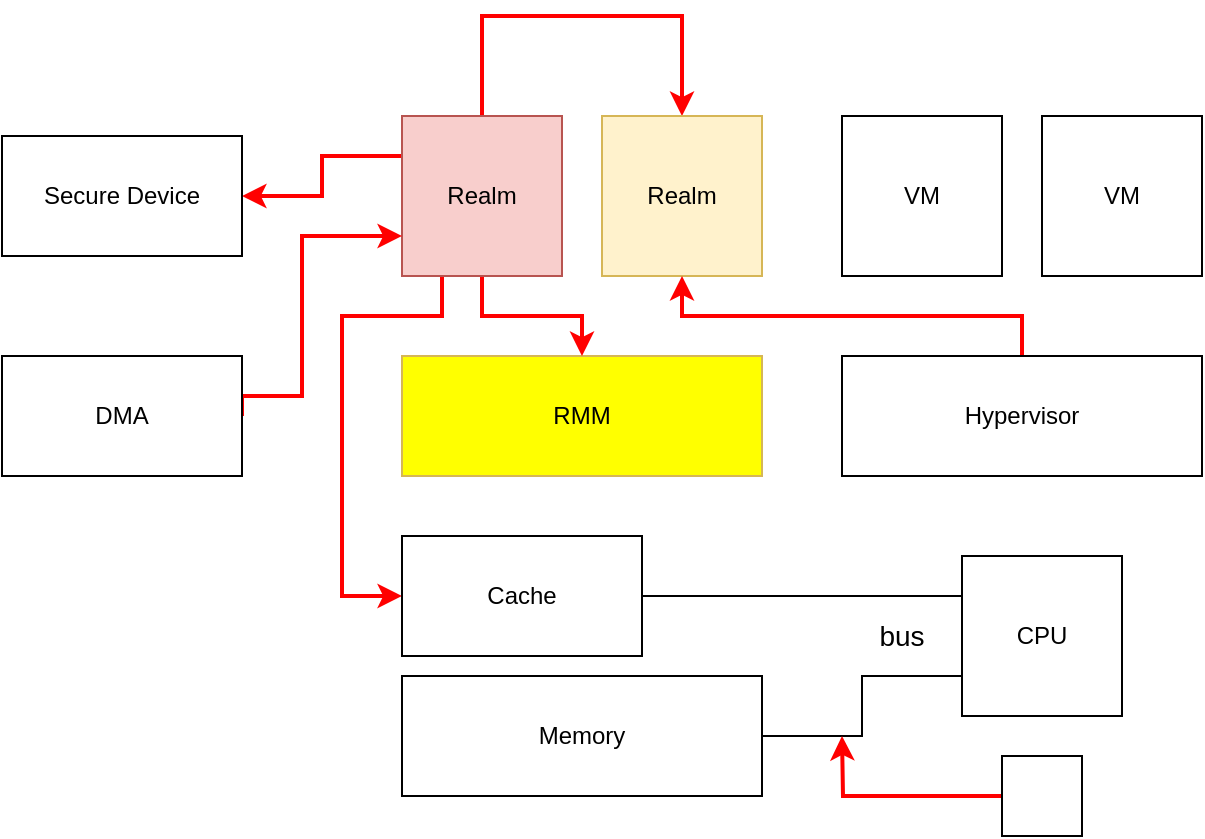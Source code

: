 <mxfile version="20.2.3" type="github">
  <diagram id="98dI7QOUpAn8m7V0Bijq" name="第 1 页">
    <mxGraphModel dx="864" dy="535" grid="1" gridSize="10" guides="1" tooltips="1" connect="1" arrows="1" fold="1" page="1" pageScale="1" pageWidth="1200" pageHeight="1920" math="0" shadow="0">
      <root>
        <mxCell id="0" />
        <mxCell id="1" parent="0" />
        <mxCell id="MqpAd7KmgEAV98KqG5_A-1" value="RMM" style="rounded=0;whiteSpace=wrap;html=1;fillColor=#FFFF00;strokeColor=#d6b656;gradientColor=none;" parent="1" vertex="1">
          <mxGeometry x="480" y="530" width="180" height="60" as="geometry" />
        </mxCell>
        <mxCell id="3dAunr9FUed9OEYbS_AE-15" style="edgeStyle=orthogonalEdgeStyle;rounded=0;orthogonalLoop=1;jettySize=auto;html=1;exitX=0;exitY=0.25;exitDx=0;exitDy=0;entryX=1;entryY=0.5;entryDx=0;entryDy=0;fontSize=14;endArrow=classic;endFill=1;strokeColor=#FF0000;strokeWidth=2;" edge="1" parent="1" source="MqpAd7KmgEAV98KqG5_A-6" target="MqpAd7KmgEAV98KqG5_A-14">
          <mxGeometry relative="1" as="geometry" />
        </mxCell>
        <mxCell id="3dAunr9FUed9OEYbS_AE-17" style="edgeStyle=orthogonalEdgeStyle;rounded=0;orthogonalLoop=1;jettySize=auto;html=1;exitX=0.5;exitY=0;exitDx=0;exitDy=0;entryX=0.5;entryY=0;entryDx=0;entryDy=0;fontSize=14;endArrow=classic;endFill=1;strokeColor=#FF0000;strokeWidth=2;" edge="1" parent="1" source="MqpAd7KmgEAV98KqG5_A-6" target="3dAunr9FUed9OEYbS_AE-1">
          <mxGeometry relative="1" as="geometry">
            <Array as="points">
              <mxPoint x="520" y="360" />
              <mxPoint x="620" y="360" />
            </Array>
          </mxGeometry>
        </mxCell>
        <mxCell id="3dAunr9FUed9OEYbS_AE-18" style="edgeStyle=orthogonalEdgeStyle;rounded=0;orthogonalLoop=1;jettySize=auto;html=1;exitX=0.5;exitY=1;exitDx=0;exitDy=0;entryX=0.5;entryY=0;entryDx=0;entryDy=0;fontSize=14;endArrow=classic;endFill=1;strokeColor=#FF0000;strokeWidth=2;" edge="1" parent="1" source="MqpAd7KmgEAV98KqG5_A-6" target="MqpAd7KmgEAV98KqG5_A-1">
          <mxGeometry relative="1" as="geometry" />
        </mxCell>
        <mxCell id="3dAunr9FUed9OEYbS_AE-20" style="edgeStyle=orthogonalEdgeStyle;rounded=0;orthogonalLoop=1;jettySize=auto;html=1;exitX=0.25;exitY=1;exitDx=0;exitDy=0;entryX=0;entryY=0.5;entryDx=0;entryDy=0;fontSize=14;endArrow=classic;endFill=1;strokeColor=#FF0000;strokeWidth=2;" edge="1" parent="1" source="MqpAd7KmgEAV98KqG5_A-6" target="MqpAd7KmgEAV98KqG5_A-10">
          <mxGeometry relative="1" as="geometry">
            <Array as="points">
              <mxPoint x="500" y="510" />
              <mxPoint x="450" y="510" />
              <mxPoint x="450" y="650" />
            </Array>
          </mxGeometry>
        </mxCell>
        <mxCell id="MqpAd7KmgEAV98KqG5_A-6" value="Realm" style="whiteSpace=wrap;html=1;aspect=fixed;fillColor=#f8cecc;strokeColor=#b85450;" parent="1" vertex="1">
          <mxGeometry x="480" y="410" width="80" height="80" as="geometry" />
        </mxCell>
        <mxCell id="3dAunr9FUed9OEYbS_AE-7" style="edgeStyle=orthogonalEdgeStyle;rounded=0;orthogonalLoop=1;jettySize=auto;html=1;exitX=0;exitY=0.75;exitDx=0;exitDy=0;entryX=1;entryY=0.5;entryDx=0;entryDy=0;endArrow=none;endFill=0;" edge="1" parent="1" source="MqpAd7KmgEAV98KqG5_A-9" target="MqpAd7KmgEAV98KqG5_A-11">
          <mxGeometry relative="1" as="geometry" />
        </mxCell>
        <mxCell id="3dAunr9FUed9OEYbS_AE-10" style="edgeStyle=orthogonalEdgeStyle;rounded=0;orthogonalLoop=1;jettySize=auto;html=1;exitX=0;exitY=0.25;exitDx=0;exitDy=0;entryX=1;entryY=0.5;entryDx=0;entryDy=0;endArrow=none;endFill=0;" edge="1" parent="1" source="MqpAd7KmgEAV98KqG5_A-9" target="MqpAd7KmgEAV98KqG5_A-10">
          <mxGeometry relative="1" as="geometry" />
        </mxCell>
        <mxCell id="MqpAd7KmgEAV98KqG5_A-9" value="CPU" style="whiteSpace=wrap;html=1;aspect=fixed;" parent="1" vertex="1">
          <mxGeometry x="760" y="630" width="80" height="80" as="geometry" />
        </mxCell>
        <mxCell id="MqpAd7KmgEAV98KqG5_A-10" value="Cache" style="rounded=0;whiteSpace=wrap;html=1;" parent="1" vertex="1">
          <mxGeometry x="480" y="620" width="120" height="60" as="geometry" />
        </mxCell>
        <mxCell id="MqpAd7KmgEAV98KqG5_A-11" value="Memory" style="rounded=0;whiteSpace=wrap;html=1;" parent="1" vertex="1">
          <mxGeometry x="480" y="690" width="180" height="60" as="geometry" />
        </mxCell>
        <mxCell id="3dAunr9FUed9OEYbS_AE-14" style="edgeStyle=orthogonalEdgeStyle;rounded=0;orthogonalLoop=1;jettySize=auto;html=1;exitX=1;exitY=0.5;exitDx=0;exitDy=0;entryX=0;entryY=0.75;entryDx=0;entryDy=0;fontSize=14;endArrow=classic;endFill=1;strokeColor=#FF0000;strokeWidth=2;" edge="1" parent="1" source="MqpAd7KmgEAV98KqG5_A-12" target="MqpAd7KmgEAV98KqG5_A-6">
          <mxGeometry relative="1" as="geometry">
            <Array as="points">
              <mxPoint x="430" y="550" />
              <mxPoint x="430" y="470" />
            </Array>
          </mxGeometry>
        </mxCell>
        <mxCell id="MqpAd7KmgEAV98KqG5_A-12" value="DMA" style="rounded=0;whiteSpace=wrap;html=1;" parent="1" vertex="1">
          <mxGeometry x="280" y="530" width="120" height="60" as="geometry" />
        </mxCell>
        <mxCell id="MqpAd7KmgEAV98KqG5_A-14" value="Secure Device" style="rounded=0;whiteSpace=wrap;html=1;" parent="1" vertex="1">
          <mxGeometry x="280" y="420" width="120" height="60" as="geometry" />
        </mxCell>
        <mxCell id="3dAunr9FUed9OEYbS_AE-1" value="Realm" style="whiteSpace=wrap;html=1;aspect=fixed;fillColor=#fff2cc;strokeColor=#d6b656;" vertex="1" parent="1">
          <mxGeometry x="580" y="410" width="80" height="80" as="geometry" />
        </mxCell>
        <mxCell id="3dAunr9FUed9OEYbS_AE-19" style="edgeStyle=orthogonalEdgeStyle;rounded=0;orthogonalLoop=1;jettySize=auto;html=1;exitX=0.5;exitY=0;exitDx=0;exitDy=0;entryX=0.5;entryY=1;entryDx=0;entryDy=0;fontSize=14;endArrow=classic;endFill=1;strokeColor=#FF0000;strokeWidth=2;" edge="1" parent="1" source="3dAunr9FUed9OEYbS_AE-2" target="3dAunr9FUed9OEYbS_AE-1">
          <mxGeometry relative="1" as="geometry" />
        </mxCell>
        <mxCell id="3dAunr9FUed9OEYbS_AE-2" value="Hypervisor" style="rounded=0;whiteSpace=wrap;html=1;" vertex="1" parent="1">
          <mxGeometry x="700" y="530" width="180" height="60" as="geometry" />
        </mxCell>
        <mxCell id="3dAunr9FUed9OEYbS_AE-3" value="VM" style="whiteSpace=wrap;html=1;aspect=fixed;" vertex="1" parent="1">
          <mxGeometry x="700" y="410" width="80" height="80" as="geometry" />
        </mxCell>
        <mxCell id="3dAunr9FUed9OEYbS_AE-4" value="VM" style="whiteSpace=wrap;html=1;aspect=fixed;" vertex="1" parent="1">
          <mxGeometry x="800" y="410" width="80" height="80" as="geometry" />
        </mxCell>
        <mxCell id="3dAunr9FUed9OEYbS_AE-11" value="&lt;font style=&quot;font-size: 14px;&quot;&gt;bus&lt;/font&gt;" style="text;html=1;strokeColor=none;fillColor=none;align=center;verticalAlign=middle;whiteSpace=wrap;rounded=0;" vertex="1" parent="1">
          <mxGeometry x="700" y="652.5" width="60" height="35" as="geometry" />
        </mxCell>
        <mxCell id="3dAunr9FUed9OEYbS_AE-23" style="edgeStyle=orthogonalEdgeStyle;rounded=0;orthogonalLoop=1;jettySize=auto;html=1;exitX=0;exitY=0.5;exitDx=0;exitDy=0;fontSize=14;endArrow=classic;endFill=1;strokeColor=#FF0000;strokeWidth=2;" edge="1" parent="1" source="3dAunr9FUed9OEYbS_AE-21">
          <mxGeometry relative="1" as="geometry">
            <mxPoint x="700" y="720" as="targetPoint" />
          </mxGeometry>
        </mxCell>
        <mxCell id="3dAunr9FUed9OEYbS_AE-21" value="" style="whiteSpace=wrap;html=1;aspect=fixed;fontSize=14;" vertex="1" parent="1">
          <mxGeometry x="780" y="730" width="40" height="40" as="geometry" />
        </mxCell>
      </root>
    </mxGraphModel>
  </diagram>
</mxfile>

